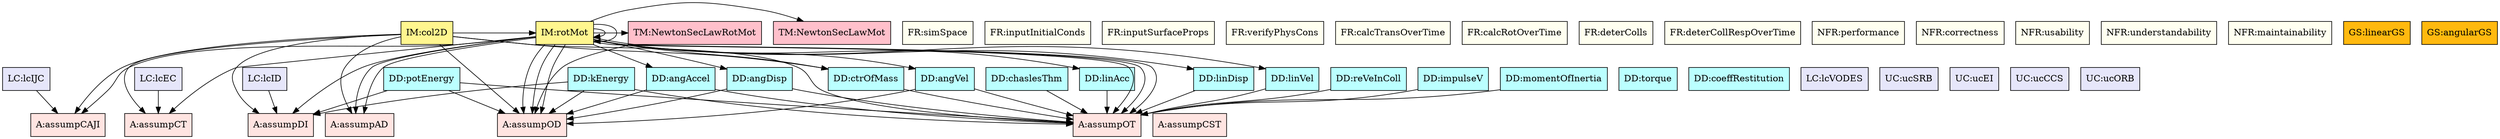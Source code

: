 digraph allvsall {
	p_CM -> assumpOT;
	linearDisplacement -> assumpOT;
	linearVelocity -> assumpOT;
	linearAcceleration -> assumpOT;
	angularDisplacement -> assumpOT;
	angularDisplacement -> assumpOD;
	angularVelocity -> assumpOT;
	angularVelocity -> assumpOD;
	angularAcceleration -> assumpOT;
	angularAcceleration -> assumpOD;
	velocityB -> assumpOT;
	kEnergy -> assumpOT;
	kEnergy -> assumpOD;
	kEnergy -> assumpDI;
	v_iAB -> assumpOT;
	impulseV -> assumpOT;
	potEnergy -> assumpOT;
	potEnergy -> assumpOD;
	potEnergy -> assumpDI;
	momentOfInertia -> assumpOT;
	newtonSLR -> assumpOD;
	theory:gravitationalAccel -> theory:force;
	theory:impulseS -> assumpOT;
	theory:impulseS -> assumpOD;
	theory:impulseS -> assumpAD;
	theory:impulseS -> assumpCT;
	theory:accj -> assumpOT;
	theory:accj -> assumpOD;
	theory:accj -> assumpDI;
	theory:accj -> assumpCAJI;
	theory:accj -> p_CM;
	theory:accj -> linearDisplacement;
	theory:accj -> linearVelocity;
	theory:accj -> linearAcceleration;
	theory:accj -> newtonSL;
	theory:accj -> theory:gravitationalAccel;
	theory:angAccj -> assumpOT;
	theory:angAccj -> assumpOD;
	theory:angAccj -> assumpAD;
	theory:angAccj -> angularDisplacement;
	theory:angAccj -> angularVelocity;
	theory:angAccj -> angularAcceleration;
	theory:angAccj -> newtonSLR;
	col2DIM -> assumpOT;
	col2DIM -> assumpOD;
	col2DIM -> assumpAD;
	col2DIM -> assumpCT;
	col2DIM -> assumpDI;
	col2DIM -> assumpCAJI;
	col2DIM -> p_CM;
	col2DIM -> theory:impulseS;
	lcEC -> assumpCT;
	lcID -> assumpDI;
	lcIJC -> assumpCAJI;


	assumpOT	[shape=box, color=black, style=filled, fillcolor=mistyrose, label="A:assumpOT"];
	assumpOD	[shape=box, color=black, style=filled, fillcolor=mistyrose, label="A:assumpOD"];
	assumpCST	[shape=box, color=black, style=filled, fillcolor=mistyrose, label="A:assumpCST"];
	assumpAD	[shape=box, color=black, style=filled, fillcolor=mistyrose, label="A:assumpAD"];
	assumpCT	[shape=box, color=black, style=filled, fillcolor=mistyrose, label="A:assumpCT"];
	assumpDI	[shape=box, color=black, style=filled, fillcolor=mistyrose, label="A:assumpDI"];
	assumpCAJI	[shape=box, color=black, style=filled, fillcolor=mistyrose, label="A:assumpCAJI"];

	subgraph A {
	rank="same"
	{assumpOT, assumpOD, assumpCST, assumpAD, assumpCT, assumpDI, assumpCAJI}
	}

	p_CM	[shape=box, color=black, style=filled, fillcolor=paleturquoise1, label="DD:ctrOfMass"];
	linearDisplacement	[shape=box, color=black, style=filled, fillcolor=paleturquoise1, label="DD:linDisp"];
	linearVelocity	[shape=box, color=black, style=filled, fillcolor=paleturquoise1, label="DD:linVel"];
	linearAcceleration	[shape=box, color=black, style=filled, fillcolor=paleturquoise1, label="DD:linAcc"];
	angularDisplacement	[shape=box, color=black, style=filled, fillcolor=paleturquoise1, label="DD:angDisp"];
	angularVelocity	[shape=box, color=black, style=filled, fillcolor=paleturquoise1, label="DD:angVel"];
	angularAcceleration	[shape=box, color=black, style=filled, fillcolor=paleturquoise1, label="DD:angAccel"];
	velocityB	[shape=box, color=black, style=filled, fillcolor=paleturquoise1, label="DD:chaslesThm"];
	torque	[shape=box, color=black, style=filled, fillcolor=paleturquoise1, label="DD:torque"];
	kEnergy	[shape=box, color=black, style=filled, fillcolor=paleturquoise1, label="DD:kEnergy"];
	restitutionCoef	[shape=box, color=black, style=filled, fillcolor=paleturquoise1, label="DD:coeffRestitution"];
	v_iAB	[shape=box, color=black, style=filled, fillcolor=paleturquoise1, label="DD:reVeInColl"];
	impulseV	[shape=box, color=black, style=filled, fillcolor=paleturquoise1, label="DD:impulseV"];
	potEnergy	[shape=box, color=black, style=filled, fillcolor=paleturquoise1, label="DD:potEnergy"];
	momentOfInertia	[shape=box, color=black, style=filled, fillcolor=paleturquoise1, label="DD:momentOfInertia"];

	subgraph DD {
	rank="same"
	{p_CM, linearDisplacement, linearVelocity, linearAcceleration, angularDisplacement, angularVelocity, angularAcceleration, velocityB, torque, kEnergy, restitutionCoef, v_iAB, impulseV, potEnergy, momentOfInertia}
	}

	newtonSL	[shape=box, color=black, style=filled, fillcolor=pink, label="TM:NewtonSecLawMot"];
	theory:force1	[shape=box, color=black, style=filled, fillcolor=pink, label="TM:NewtonThirdLawMot"];
	theory:force	[shape=box, color=black, style=filled, fillcolor=pink, label="TM:UniversalGravLaw"];
	newtonSLR	[shape=box, color=black, style=filled, fillcolor=pink, label="TM:NewtonSecLawRotMot"];

	subgraph TM {
	rank="same"
	{newtonSL, theory:force1, theory:force, newtonSLR}
	}

	theory:gravitationalAccel	[shape=box, color=black, style=filled, fillcolor=palegreen, label="GD:accelGravity"];
	theory:impulseS	[shape=box, color=black, style=filled, fillcolor=palegreen, label="GD:impulse"];

	subgraph GD {
	rank="same"
	{theory:gravitationalAccel, theory:impulseS}
	}

	theory:accj	[shape=box, color=black, style=filled, fillcolor=khaki1, label="IM:transMot"];
	theory:angAccj	[shape=box, color=black, style=filled, fillcolor=khaki1, label="IM:rotMot"];
	col2DIM	[shape=box, color=black, style=filled, fillcolor=khaki1, label="IM:col2D"];

	subgraph IM {
	rank="same"
	{theory:accj, theory:angAccj, col2DIM}
	}

	simSpace	[shape=box, color=black, style=filled, fillcolor=ivory, label="FR:simSpace"];
	inputInitialConds	[shape=box, color=black, style=filled, fillcolor=ivory, label="FR:inputInitialConds"];
	inputSurfaceProps	[shape=box, color=black, style=filled, fillcolor=ivory, label="FR:inputSurfaceProps"];
	verifyPhysCons	[shape=box, color=black, style=filled, fillcolor=ivory, label="FR:verifyPhysCons"];
	calcTransOverTime	[shape=box, color=black, style=filled, fillcolor=ivory, label="FR:calcTransOverTime"];
	calcRotOverTime	[shape=box, color=black, style=filled, fillcolor=ivory, label="FR:calcRotOverTime"];
	deterColls	[shape=box, color=black, style=filled, fillcolor=ivory, label="FR:deterColls"];
	deterCollRespOverTime	[shape=box, color=black, style=filled, fillcolor=ivory, label="FR:deterCollRespOverTime"];
	performance	[shape=box, color=black, style=filled, fillcolor=ivory, label="NFR:performance"];
	correctness	[shape=box, color=black, style=filled, fillcolor=ivory, label="NFR:correctness"];
	usability	[shape=box, color=black, style=filled, fillcolor=ivory, label="NFR:usability"];
	understandability	[shape=box, color=black, style=filled, fillcolor=ivory, label="NFR:understandability"];
	maintainability	[shape=box, color=black, style=filled, fillcolor=ivory, label="NFR:maintainability"];

	subgraph FR {
	rank="same"
	{simSpace, inputInitialConds, inputSurfaceProps, verifyPhysCons, calcTransOverTime, calcRotOverTime, deterColls, deterCollRespOverTime, performance, correctness, usability, understandability, maintainability}
	}

	linearGS	[shape=box, color=black, style=filled, fillcolor=darkgoldenrod1, label="GS:linearGS"];
	angularGS	[shape=box, color=black, style=filled, fillcolor=darkgoldenrod1, label="GS:angularGS"];

	subgraph GS {
	rank="same"
	{linearGS, angularGS}
	}

	lcVODES	[shape=box, color=black, style=filled, fillcolor=lavender, label="LC:lcVODES"];
	lcEC	[shape=box, color=black, style=filled, fillcolor=lavender, label="LC:lcEC"];
	lcID	[shape=box, color=black, style=filled, fillcolor=lavender, label="LC:lcID"];
	lcIJC	[shape=box, color=black, style=filled, fillcolor=lavender, label="LC:lcIJC"];
	ucSRB	[shape=box, color=black, style=filled, fillcolor=lavender, label="UC:ucSRB"];
	ucEI	[shape=box, color=black, style=filled, fillcolor=lavender, label="UC:ucEI"];
	ucCCS	[shape=box, color=black, style=filled, fillcolor=lavender, label="UC:ucCCS"];
	ucORB	[shape=box, color=black, style=filled, fillcolor=lavender, label="UC:ucORB"];

	subgraph LC {
	rank="same"
	{lcVODES, lcEC, lcID, lcIJC, ucSRB, ucEI, ucCCS, ucORB}
	}

}
